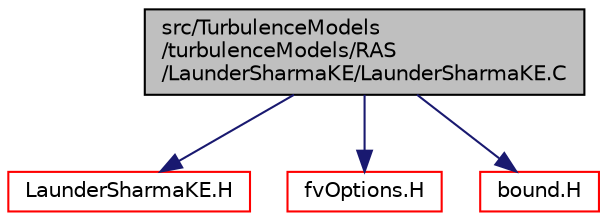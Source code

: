 digraph "src/TurbulenceModels/turbulenceModels/RAS/LaunderSharmaKE/LaunderSharmaKE.C"
{
  bgcolor="transparent";
  edge [fontname="Helvetica",fontsize="10",labelfontname="Helvetica",labelfontsize="10"];
  node [fontname="Helvetica",fontsize="10",shape=record];
  Node0 [label="src/TurbulenceModels\l/turbulenceModels/RAS\l/LaunderSharmaKE/LaunderSharmaKE.C",height=0.2,width=0.4,color="black", fillcolor="grey75", style="filled", fontcolor="black"];
  Node0 -> Node1 [color="midnightblue",fontsize="10",style="solid",fontname="Helvetica"];
  Node1 [label="LaunderSharmaKE.H",height=0.2,width=0.4,color="red",URL="$a18167.html"];
  Node0 -> Node332 [color="midnightblue",fontsize="10",style="solid",fontname="Helvetica"];
  Node332 [label="fvOptions.H",height=0.2,width=0.4,color="red",URL="$a01295.html"];
  Node0 -> Node337 [color="midnightblue",fontsize="10",style="solid",fontname="Helvetica"];
  Node337 [label="bound.H",height=0.2,width=0.4,color="red",URL="$a01241.html",tooltip="Bound the given scalar field if it has gone unbounded. "];
}
